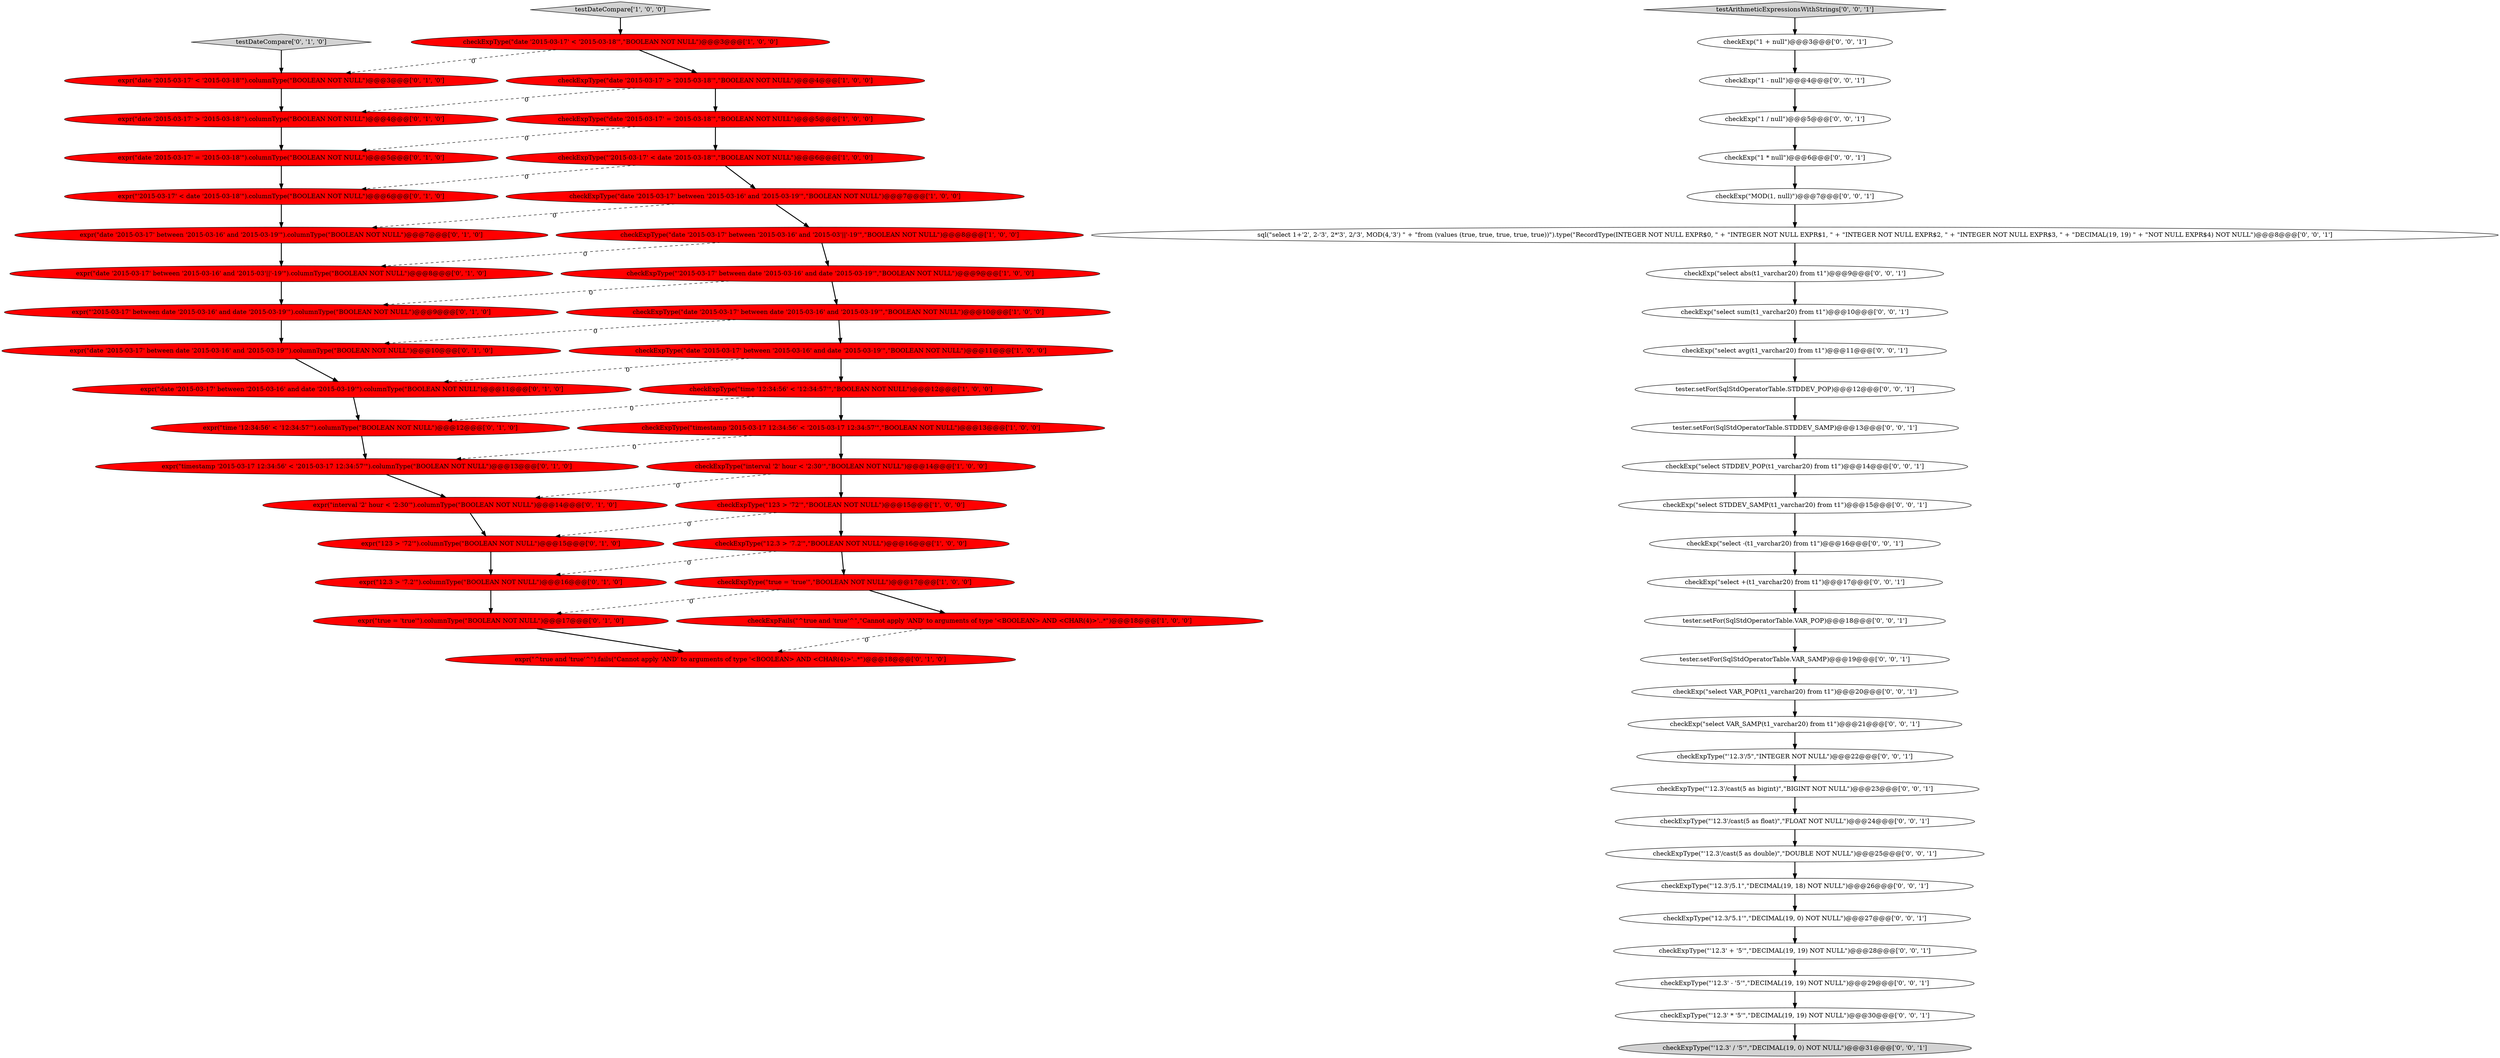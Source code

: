 digraph {
19 [style = filled, label = "testDateCompare['0', '1', '0']", fillcolor = lightgray, shape = diamond image = "AAA0AAABBB2BBB"];
22 [style = filled, label = "expr(\"date '2015-03-17' < '2015-03-18'\").columnType(\"BOOLEAN NOT NULL\")@@@3@@@['0', '1', '0']", fillcolor = red, shape = ellipse image = "AAA1AAABBB2BBB"];
32 [style = filled, label = "expr(\"interval '2' hour < '2:30'\").columnType(\"BOOLEAN NOT NULL\")@@@14@@@['0', '1', '0']", fillcolor = red, shape = ellipse image = "AAA1AAABBB2BBB"];
47 [style = filled, label = "checkExp(\"1 / null\")@@@5@@@['0', '0', '1']", fillcolor = white, shape = ellipse image = "AAA0AAABBB3BBB"];
7 [style = filled, label = "checkExpType(\"123 > '72'\",\"BOOLEAN NOT NULL\")@@@15@@@['1', '0', '0']", fillcolor = red, shape = ellipse image = "AAA1AAABBB1BBB"];
31 [style = filled, label = "expr(\"true = 'true'\").columnType(\"BOOLEAN NOT NULL\")@@@17@@@['0', '1', '0']", fillcolor = red, shape = ellipse image = "AAA1AAABBB2BBB"];
56 [style = filled, label = "tester.setFor(SqlStdOperatorTable.STDDEV_SAMP)@@@13@@@['0', '0', '1']", fillcolor = white, shape = ellipse image = "AAA0AAABBB3BBB"];
43 [style = filled, label = "checkExpType(\"12.3/'5.1'\",\"DECIMAL(19, 0) NOT NULL\")@@@27@@@['0', '0', '1']", fillcolor = white, shape = ellipse image = "AAA0AAABBB3BBB"];
61 [style = filled, label = "checkExpType(\"'12.3'/5.1\",\"DECIMAL(19, 18) NOT NULL\")@@@26@@@['0', '0', '1']", fillcolor = white, shape = ellipse image = "AAA0AAABBB3BBB"];
42 [style = filled, label = "checkExp(\"1 + null\")@@@3@@@['0', '0', '1']", fillcolor = white, shape = ellipse image = "AAA0AAABBB3BBB"];
13 [style = filled, label = "checkExpType(\"date '2015-03-17' = '2015-03-18'\",\"BOOLEAN NOT NULL\")@@@5@@@['1', '0', '0']", fillcolor = red, shape = ellipse image = "AAA1AAABBB1BBB"];
18 [style = filled, label = "expr(\"^true and 'true'^\").fails(\"Cannot apply 'AND' to arguments of type '<BOOLEAN> AND <CHAR\(4\)>'\..*\")@@@18@@@['0', '1', '0']", fillcolor = red, shape = ellipse image = "AAA1AAABBB2BBB"];
3 [style = filled, label = "checkExpType(\"date '2015-03-17' between '2015-03-16' and '2015-03'||'-19'\",\"BOOLEAN NOT NULL\")@@@8@@@['1', '0', '0']", fillcolor = red, shape = ellipse image = "AAA1AAABBB1BBB"];
50 [style = filled, label = "checkExp(\"select STDDEV_POP(t1_varchar20) from t1\")@@@14@@@['0', '0', '1']", fillcolor = white, shape = ellipse image = "AAA0AAABBB3BBB"];
21 [style = filled, label = "expr(\"date '2015-03-17' between date '2015-03-16' and '2015-03-19'\").columnType(\"BOOLEAN NOT NULL\")@@@10@@@['0', '1', '0']", fillcolor = red, shape = ellipse image = "AAA1AAABBB2BBB"];
12 [style = filled, label = "checkExpType(\"timestamp '2015-03-17 12:34:56' < '2015-03-17 12:34:57'\",\"BOOLEAN NOT NULL\")@@@13@@@['1', '0', '0']", fillcolor = red, shape = ellipse image = "AAA1AAABBB1BBB"];
52 [style = filled, label = "sql(\"select 1+'2', 2-'3', 2*'3', 2/'3', MOD(4,'3') \" + \"from (values (true, true, true, true, true))\").type(\"RecordType(INTEGER NOT NULL EXPR$0, \" + \"INTEGER NOT NULL EXPR$1, \" + \"INTEGER NOT NULL EXPR$2, \" + \"INTEGER NOT NULL EXPR$3, \" + \"DECIMAL(19, 19) \" + \"NOT NULL EXPR$4) NOT NULL\")@@@8@@@['0', '0', '1']", fillcolor = white, shape = ellipse image = "AAA0AAABBB3BBB"];
5 [style = filled, label = "checkExpType(\"interval '2' hour < '2:30'\",\"BOOLEAN NOT NULL\")@@@14@@@['1', '0', '0']", fillcolor = red, shape = ellipse image = "AAA1AAABBB1BBB"];
53 [style = filled, label = "checkExpType(\"'12.3'/5\",\"INTEGER NOT NULL\")@@@22@@@['0', '0', '1']", fillcolor = white, shape = ellipse image = "AAA0AAABBB3BBB"];
28 [style = filled, label = "expr(\"time '12:34:56' < '12:34:57'\").columnType(\"BOOLEAN NOT NULL\")@@@12@@@['0', '1', '0']", fillcolor = red, shape = ellipse image = "AAA1AAABBB2BBB"];
2 [style = filled, label = "checkExpType(\"'2015-03-17' < date '2015-03-18'\",\"BOOLEAN NOT NULL\")@@@6@@@['1', '0', '0']", fillcolor = red, shape = ellipse image = "AAA1AAABBB1BBB"];
36 [style = filled, label = "checkExp(\"select VAR_SAMP(t1_varchar20) from t1\")@@@21@@@['0', '0', '1']", fillcolor = white, shape = ellipse image = "AAA0AAABBB3BBB"];
55 [style = filled, label = "checkExpType(\"'12.3'/cast(5 as bigint)\",\"BIGINT NOT NULL\")@@@23@@@['0', '0', '1']", fillcolor = white, shape = ellipse image = "AAA0AAABBB3BBB"];
26 [style = filled, label = "expr(\"'2015-03-17' between date '2015-03-16' and date '2015-03-19'\").columnType(\"BOOLEAN NOT NULL\")@@@9@@@['0', '1', '0']", fillcolor = red, shape = ellipse image = "AAA1AAABBB2BBB"];
15 [style = filled, label = "checkExpType(\"date '2015-03-17' > '2015-03-18'\",\"BOOLEAN NOT NULL\")@@@4@@@['1', '0', '0']", fillcolor = red, shape = ellipse image = "AAA1AAABBB1BBB"];
27 [style = filled, label = "expr(\"date '2015-03-17' = '2015-03-18'\").columnType(\"BOOLEAN NOT NULL\")@@@5@@@['0', '1', '0']", fillcolor = red, shape = ellipse image = "AAA1AAABBB2BBB"];
30 [style = filled, label = "expr(\"timestamp '2015-03-17 12:34:56' < '2015-03-17 12:34:57'\").columnType(\"BOOLEAN NOT NULL\")@@@13@@@['0', '1', '0']", fillcolor = red, shape = ellipse image = "AAA1AAABBB2BBB"];
41 [style = filled, label = "checkExpType(\"'12.3'/cast(5 as float)\",\"FLOAT NOT NULL\")@@@24@@@['0', '0', '1']", fillcolor = white, shape = ellipse image = "AAA0AAABBB3BBB"];
1 [style = filled, label = "checkExpFails(\"^true and 'true'^\",\"Cannot apply 'AND' to arguments of type '<BOOLEAN> AND <CHAR\(4\)>'\..*\")@@@18@@@['1', '0', '0']", fillcolor = red, shape = ellipse image = "AAA1AAABBB1BBB"];
60 [style = filled, label = "checkExpType(\"'12.3' + '5'\",\"DECIMAL(19, 19) NOT NULL\")@@@28@@@['0', '0', '1']", fillcolor = white, shape = ellipse image = "AAA0AAABBB3BBB"];
4 [style = filled, label = "checkExpType(\"'2015-03-17' between date '2015-03-16' and date '2015-03-19'\",\"BOOLEAN NOT NULL\")@@@9@@@['1', '0', '0']", fillcolor = red, shape = ellipse image = "AAA1AAABBB1BBB"];
16 [style = filled, label = "testDateCompare['1', '0', '0']", fillcolor = lightgray, shape = diamond image = "AAA0AAABBB1BBB"];
37 [style = filled, label = "tester.setFor(SqlStdOperatorTable.STDDEV_POP)@@@12@@@['0', '0', '1']", fillcolor = white, shape = ellipse image = "AAA0AAABBB3BBB"];
6 [style = filled, label = "checkExpType(\"date '2015-03-17' between '2015-03-16' and date '2015-03-19'\",\"BOOLEAN NOT NULL\")@@@11@@@['1', '0', '0']", fillcolor = red, shape = ellipse image = "AAA1AAABBB1BBB"];
0 [style = filled, label = "checkExpType(\"date '2015-03-17' between date '2015-03-16' and '2015-03-19'\",\"BOOLEAN NOT NULL\")@@@10@@@['1', '0', '0']", fillcolor = red, shape = ellipse image = "AAA1AAABBB1BBB"];
38 [style = filled, label = "checkExpType(\"'12.3' - '5'\",\"DECIMAL(19, 19) NOT NULL\")@@@29@@@['0', '0', '1']", fillcolor = white, shape = ellipse image = "AAA0AAABBB3BBB"];
40 [style = filled, label = "checkExp(\"select -(t1_varchar20) from t1\")@@@16@@@['0', '0', '1']", fillcolor = white, shape = ellipse image = "AAA0AAABBB3BBB"];
9 [style = filled, label = "checkExpType(\"true = 'true'\",\"BOOLEAN NOT NULL\")@@@17@@@['1', '0', '0']", fillcolor = red, shape = ellipse image = "AAA1AAABBB1BBB"];
34 [style = filled, label = "checkExp(\"select abs(t1_varchar20) from t1\")@@@9@@@['0', '0', '1']", fillcolor = white, shape = ellipse image = "AAA0AAABBB3BBB"];
8 [style = filled, label = "checkExpType(\"date '2015-03-17' between '2015-03-16' and '2015-03-19'\",\"BOOLEAN NOT NULL\")@@@7@@@['1', '0', '0']", fillcolor = red, shape = ellipse image = "AAA1AAABBB1BBB"];
59 [style = filled, label = "checkExp(\"select sum(t1_varchar20) from t1\")@@@10@@@['0', '0', '1']", fillcolor = white, shape = ellipse image = "AAA0AAABBB3BBB"];
35 [style = filled, label = "checkExp(\"select avg(t1_varchar20) from t1\")@@@11@@@['0', '0', '1']", fillcolor = white, shape = ellipse image = "AAA0AAABBB3BBB"];
24 [style = filled, label = "expr(\"date '2015-03-17' > '2015-03-18'\").columnType(\"BOOLEAN NOT NULL\")@@@4@@@['0', '1', '0']", fillcolor = red, shape = ellipse image = "AAA1AAABBB2BBB"];
46 [style = filled, label = "checkExp(\"select STDDEV_SAMP(t1_varchar20) from t1\")@@@15@@@['0', '0', '1']", fillcolor = white, shape = ellipse image = "AAA0AAABBB3BBB"];
45 [style = filled, label = "checkExp(\"select VAR_POP(t1_varchar20) from t1\")@@@20@@@['0', '0', '1']", fillcolor = white, shape = ellipse image = "AAA0AAABBB3BBB"];
29 [style = filled, label = "expr(\"'2015-03-17' < date '2015-03-18'\").columnType(\"BOOLEAN NOT NULL\")@@@6@@@['0', '1', '0']", fillcolor = red, shape = ellipse image = "AAA1AAABBB2BBB"];
14 [style = filled, label = "checkExpType(\"date '2015-03-17' < '2015-03-18'\",\"BOOLEAN NOT NULL\")@@@3@@@['1', '0', '0']", fillcolor = red, shape = ellipse image = "AAA1AAABBB1BBB"];
39 [style = filled, label = "tester.setFor(SqlStdOperatorTable.VAR_SAMP)@@@19@@@['0', '0', '1']", fillcolor = white, shape = ellipse image = "AAA0AAABBB3BBB"];
63 [style = filled, label = "testArithmeticExpressionsWithStrings['0', '0', '1']", fillcolor = lightgray, shape = diamond image = "AAA0AAABBB3BBB"];
10 [style = filled, label = "checkExpType(\"12.3 > '7.2'\",\"BOOLEAN NOT NULL\")@@@16@@@['1', '0', '0']", fillcolor = red, shape = ellipse image = "AAA1AAABBB1BBB"];
25 [style = filled, label = "expr(\"12.3 > '7.2'\").columnType(\"BOOLEAN NOT NULL\")@@@16@@@['0', '1', '0']", fillcolor = red, shape = ellipse image = "AAA1AAABBB2BBB"];
51 [style = filled, label = "checkExp(\"1 * null\")@@@6@@@['0', '0', '1']", fillcolor = white, shape = ellipse image = "AAA0AAABBB3BBB"];
33 [style = filled, label = "expr(\"123 > '72'\").columnType(\"BOOLEAN NOT NULL\")@@@15@@@['0', '1', '0']", fillcolor = red, shape = ellipse image = "AAA1AAABBB2BBB"];
62 [style = filled, label = "checkExp(\"select +(t1_varchar20) from t1\")@@@17@@@['0', '0', '1']", fillcolor = white, shape = ellipse image = "AAA0AAABBB3BBB"];
20 [style = filled, label = "expr(\"date '2015-03-17' between '2015-03-16' and '2015-03-19'\").columnType(\"BOOLEAN NOT NULL\")@@@7@@@['0', '1', '0']", fillcolor = red, shape = ellipse image = "AAA1AAABBB2BBB"];
48 [style = filled, label = "checkExp(\"1 - null\")@@@4@@@['0', '0', '1']", fillcolor = white, shape = ellipse image = "AAA0AAABBB3BBB"];
23 [style = filled, label = "expr(\"date '2015-03-17' between '2015-03-16' and '2015-03'||'-19'\").columnType(\"BOOLEAN NOT NULL\")@@@8@@@['0', '1', '0']", fillcolor = red, shape = ellipse image = "AAA1AAABBB2BBB"];
57 [style = filled, label = "checkExpType(\"'12.3' * '5'\",\"DECIMAL(19, 19) NOT NULL\")@@@30@@@['0', '0', '1']", fillcolor = white, shape = ellipse image = "AAA0AAABBB3BBB"];
11 [style = filled, label = "checkExpType(\"time '12:34:56' < '12:34:57'\",\"BOOLEAN NOT NULL\")@@@12@@@['1', '0', '0']", fillcolor = red, shape = ellipse image = "AAA1AAABBB1BBB"];
54 [style = filled, label = "checkExpType(\"'12.3'/cast(5 as double)\",\"DOUBLE NOT NULL\")@@@25@@@['0', '0', '1']", fillcolor = white, shape = ellipse image = "AAA0AAABBB3BBB"];
44 [style = filled, label = "tester.setFor(SqlStdOperatorTable.VAR_POP)@@@18@@@['0', '0', '1']", fillcolor = white, shape = ellipse image = "AAA0AAABBB3BBB"];
17 [style = filled, label = "expr(\"date '2015-03-17' between '2015-03-16' and date '2015-03-19'\").columnType(\"BOOLEAN NOT NULL\")@@@11@@@['0', '1', '0']", fillcolor = red, shape = ellipse image = "AAA1AAABBB2BBB"];
58 [style = filled, label = "checkExpType(\"'12.3' / '5'\",\"DECIMAL(19, 0) NOT NULL\")@@@31@@@['0', '0', '1']", fillcolor = lightgray, shape = ellipse image = "AAA0AAABBB3BBB"];
49 [style = filled, label = "checkExp(\"MOD(1, null)\")@@@7@@@['0', '0', '1']", fillcolor = white, shape = ellipse image = "AAA0AAABBB3BBB"];
53->55 [style = bold, label=""];
15->13 [style = bold, label=""];
40->62 [style = bold, label=""];
43->60 [style = bold, label=""];
55->41 [style = bold, label=""];
61->43 [style = bold, label=""];
12->5 [style = bold, label=""];
1->18 [style = dashed, label="0"];
28->30 [style = bold, label=""];
0->6 [style = bold, label=""];
7->10 [style = bold, label=""];
50->46 [style = bold, label=""];
36->53 [style = bold, label=""];
15->24 [style = dashed, label="0"];
8->3 [style = bold, label=""];
8->20 [style = dashed, label="0"];
45->36 [style = bold, label=""];
23->26 [style = bold, label=""];
14->22 [style = dashed, label="0"];
30->32 [style = bold, label=""];
31->18 [style = bold, label=""];
11->12 [style = bold, label=""];
39->45 [style = bold, label=""];
42->48 [style = bold, label=""];
51->49 [style = bold, label=""];
57->58 [style = bold, label=""];
52->34 [style = bold, label=""];
4->26 [style = dashed, label="0"];
6->17 [style = dashed, label="0"];
62->44 [style = bold, label=""];
44->39 [style = bold, label=""];
60->38 [style = bold, label=""];
12->30 [style = dashed, label="0"];
3->4 [style = bold, label=""];
32->33 [style = bold, label=""];
38->57 [style = bold, label=""];
4->0 [style = bold, label=""];
26->21 [style = bold, label=""];
25->31 [style = bold, label=""];
3->23 [style = dashed, label="0"];
11->28 [style = dashed, label="0"];
5->32 [style = dashed, label="0"];
29->20 [style = bold, label=""];
17->28 [style = bold, label=""];
34->59 [style = bold, label=""];
13->27 [style = dashed, label="0"];
20->23 [style = bold, label=""];
49->52 [style = bold, label=""];
9->31 [style = dashed, label="0"];
33->25 [style = bold, label=""];
35->37 [style = bold, label=""];
0->21 [style = dashed, label="0"];
48->47 [style = bold, label=""];
2->29 [style = dashed, label="0"];
6->11 [style = bold, label=""];
59->35 [style = bold, label=""];
56->50 [style = bold, label=""];
47->51 [style = bold, label=""];
5->7 [style = bold, label=""];
16->14 [style = bold, label=""];
14->15 [style = bold, label=""];
10->9 [style = bold, label=""];
7->33 [style = dashed, label="0"];
41->54 [style = bold, label=""];
22->24 [style = bold, label=""];
27->29 [style = bold, label=""];
46->40 [style = bold, label=""];
9->1 [style = bold, label=""];
54->61 [style = bold, label=""];
19->22 [style = bold, label=""];
21->17 [style = bold, label=""];
24->27 [style = bold, label=""];
10->25 [style = dashed, label="0"];
2->8 [style = bold, label=""];
63->42 [style = bold, label=""];
13->2 [style = bold, label=""];
37->56 [style = bold, label=""];
}
